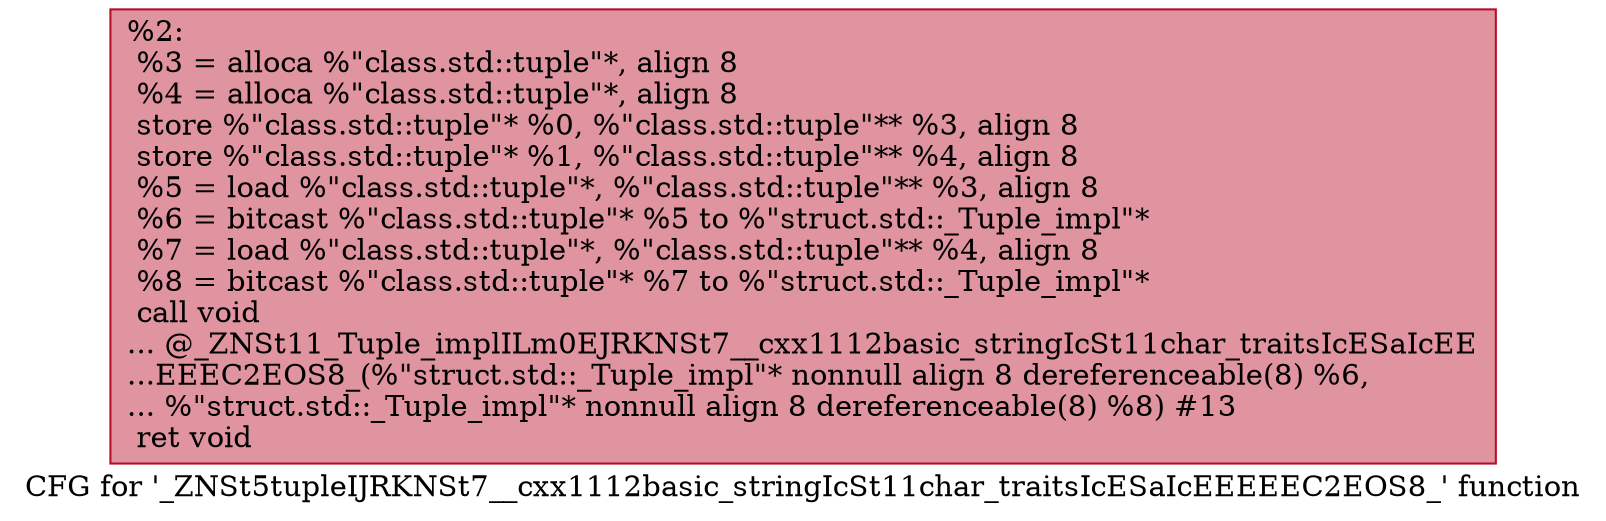 digraph "CFG for '_ZNSt5tupleIJRKNSt7__cxx1112basic_stringIcSt11char_traitsIcESaIcEEEEEC2EOS8_' function" {
	label="CFG for '_ZNSt5tupleIJRKNSt7__cxx1112basic_stringIcSt11char_traitsIcESaIcEEEEEC2EOS8_' function";

	Node0x55a846850ec0 [shape=record,color="#b70d28ff", style=filled, fillcolor="#b70d2870",label="{%2:\l  %3 = alloca %\"class.std::tuple\"*, align 8\l  %4 = alloca %\"class.std::tuple\"*, align 8\l  store %\"class.std::tuple\"* %0, %\"class.std::tuple\"** %3, align 8\l  store %\"class.std::tuple\"* %1, %\"class.std::tuple\"** %4, align 8\l  %5 = load %\"class.std::tuple\"*, %\"class.std::tuple\"** %3, align 8\l  %6 = bitcast %\"class.std::tuple\"* %5 to %\"struct.std::_Tuple_impl\"*\l  %7 = load %\"class.std::tuple\"*, %\"class.std::tuple\"** %4, align 8\l  %8 = bitcast %\"class.std::tuple\"* %7 to %\"struct.std::_Tuple_impl\"*\l  call void\l... @_ZNSt11_Tuple_implILm0EJRKNSt7__cxx1112basic_stringIcSt11char_traitsIcESaIcEE\l...EEEC2EOS8_(%\"struct.std::_Tuple_impl\"* nonnull align 8 dereferenceable(8) %6,\l... %\"struct.std::_Tuple_impl\"* nonnull align 8 dereferenceable(8) %8) #13\l  ret void\l}"];
}
